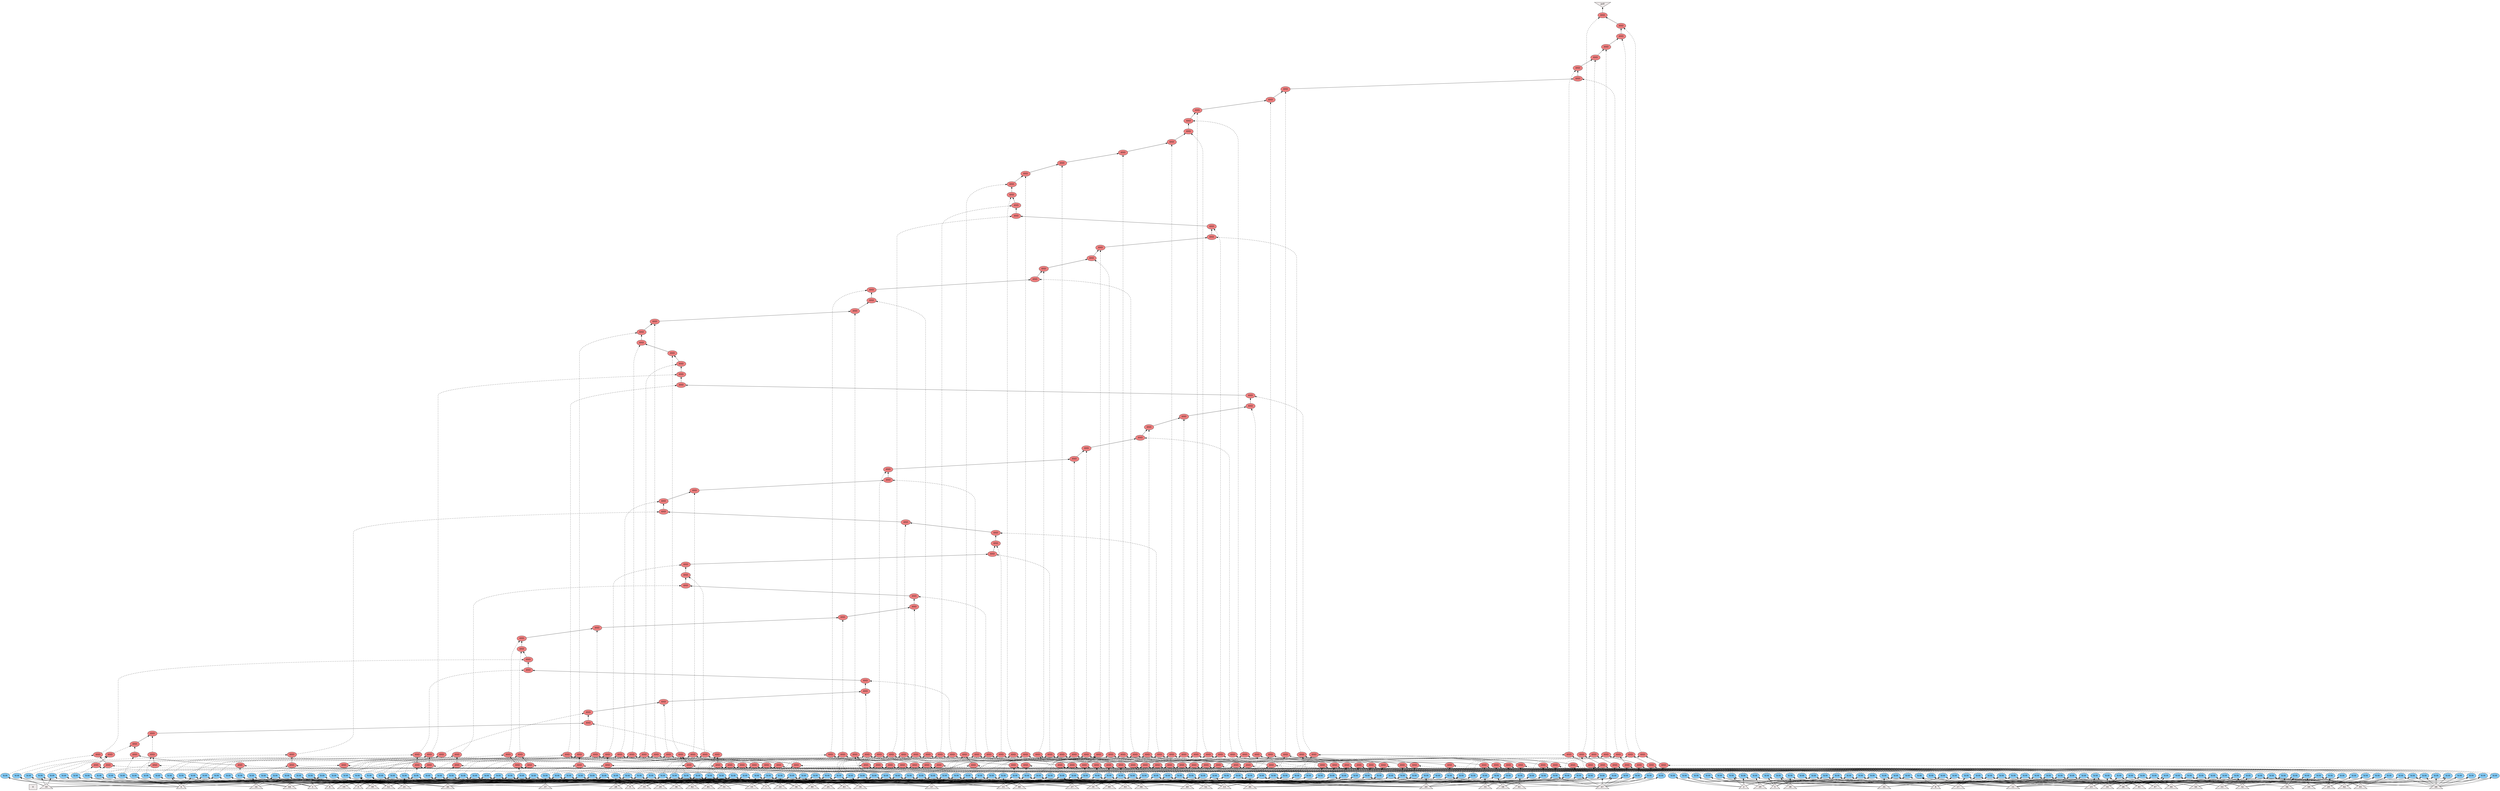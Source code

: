 digraph {
rankdir=BT;
0 [label="0",shape=box,style=filled,fillcolor=snow2]
1 [label="1",shape=triangle,style=filled,fillcolor=snow2]
2 [label="2",shape=triangle,style=filled,fillcolor=snow2]
3 [label="3",shape=triangle,style=filled,fillcolor=snow2]
4 [label="4",shape=triangle,style=filled,fillcolor=snow2]
5 [label="5",shape=triangle,style=filled,fillcolor=snow2]
6 [label="6",shape=triangle,style=filled,fillcolor=snow2]
7 [label="7",shape=triangle,style=filled,fillcolor=snow2]
8 [label="8",shape=triangle,style=filled,fillcolor=snow2]
9 [label="9",shape=triangle,style=filled,fillcolor=snow2]
10 [label="10",shape=triangle,style=filled,fillcolor=snow2]
11 [label="11",shape=triangle,style=filled,fillcolor=snow2]
12 [label="12",shape=triangle,style=filled,fillcolor=snow2]
13 [label="13",shape=triangle,style=filled,fillcolor=snow2]
14 [label="14",shape=triangle,style=filled,fillcolor=snow2]
15 [label="15",shape=triangle,style=filled,fillcolor=snow2]
16 [label="16",shape=triangle,style=filled,fillcolor=snow2]
17 [label="17",shape=triangle,style=filled,fillcolor=snow2]
18 [label="18",shape=triangle,style=filled,fillcolor=snow2]
19 [label="19",shape=triangle,style=filled,fillcolor=snow2]
20 [label="20",shape=triangle,style=filled,fillcolor=snow2]
21 [label="21",shape=triangle,style=filled,fillcolor=snow2]
22 [label="22",shape=triangle,style=filled,fillcolor=snow2]
23 [label="23",shape=triangle,style=filled,fillcolor=snow2]
24 [label="24",shape=triangle,style=filled,fillcolor=snow2]
25 [label="25",shape=triangle,style=filled,fillcolor=snow2]
26 [label="26",shape=triangle,style=filled,fillcolor=snow2]
27 [label="27",shape=triangle,style=filled,fillcolor=snow2]
28 [label="28",shape=triangle,style=filled,fillcolor=snow2]
29 [label="29",shape=triangle,style=filled,fillcolor=snow2]
30 [label="30",shape=triangle,style=filled,fillcolor=snow2]
31 [label="31",shape=triangle,style=filled,fillcolor=snow2]
32 [label="32",shape=triangle,style=filled,fillcolor=snow2]
33 [label="33",shape=triangle,style=filled,fillcolor=snow2]
34 [label="34",shape=triangle,style=filled,fillcolor=snow2]
35 [label="35",shape=triangle,style=filled,fillcolor=snow2]
36 [label="36",shape=triangle,style=filled,fillcolor=snow2]
37 [label="37",shape=triangle,style=filled,fillcolor=snow2]
38 [label="38",shape=triangle,style=filled,fillcolor=snow2]
39 [label="39",shape=triangle,style=filled,fillcolor=snow2]
40 [label="40",shape=triangle,style=filled,fillcolor=snow2]
41 [label="41",shape=triangle,style=filled,fillcolor=snow2]
42 [label="42",shape=triangle,style=filled,fillcolor=snow2]
43 [label="43",shape=triangle,style=filled,fillcolor=snow2]
44 [label="44",shape=triangle,style=filled,fillcolor=snow2]
45 [label="45",shape=triangle,style=filled,fillcolor=snow2]
46 [label="46",shape=triangle,style=filled,fillcolor=snow2]
47 [label="47",shape=triangle,style=filled,fillcolor=snow2]
48 [label="48",shape=triangle,style=filled,fillcolor=snow2]
49 [label="49",shape=triangle,style=filled,fillcolor=snow2]
50 [label="50",shape=triangle,style=filled,fillcolor=snow2]
51 [label="51",shape=triangle,style=filled,fillcolor=snow2]
52 [label="52",shape=triangle,style=filled,fillcolor=snow2]
53 [label="53",shape=triangle,style=filled,fillcolor=snow2]
54 [label="54",shape=triangle,style=filled,fillcolor=snow2]
55 [label="55",shape=triangle,style=filled,fillcolor=snow2]
56 [label="56",shape=triangle,style=filled,fillcolor=snow2]
57 [label="57",shape=triangle,style=filled,fillcolor=snow2]
58 [label="58",shape=triangle,style=filled,fillcolor=snow2]
59 [label="59",shape=triangle,style=filled,fillcolor=snow2]
60 [label="60",shape=triangle,style=filled,fillcolor=snow2]
61 [label="61",shape=triangle,style=filled,fillcolor=snow2]
62 [label="62",shape=triangle,style=filled,fillcolor=snow2]
63 [label="63",shape=triangle,style=filled,fillcolor=snow2]
64 [label="64",shape=triangle,style=filled,fillcolor=snow2]
65 [label="65",shape=triangle,style=filled,fillcolor=snow2]
66 [label="66",shape=triangle,style=filled,fillcolor=snow2]
67 [label="67",shape=triangle,style=filled,fillcolor=snow2]
68 [label="68",shape=triangle,style=filled,fillcolor=snow2]
69 [label="69",shape=triangle,style=filled,fillcolor=snow2]
70 [label="XOR",shape=ellipse,style=filled,fillcolor=lightskyblue]
71 [label="XOR",shape=ellipse,style=filled,fillcolor=lightskyblue]
72 [label="AND",shape=ellipse,style=filled,fillcolor=lightcoral]
73 [label="XOR",shape=ellipse,style=filled,fillcolor=lightskyblue]
74 [label="AND",shape=ellipse,style=filled,fillcolor=lightcoral]
75 [label="XOR",shape=ellipse,style=filled,fillcolor=lightskyblue]
76 [label="XOR",shape=ellipse,style=filled,fillcolor=lightskyblue]
77 [label="AND",shape=ellipse,style=filled,fillcolor=lightcoral]
78 [label="XOR",shape=ellipse,style=filled,fillcolor=lightskyblue]
79 [label="AND",shape=ellipse,style=filled,fillcolor=lightcoral]
80 [label="AND",shape=ellipse,style=filled,fillcolor=lightcoral]
81 [label="XOR",shape=ellipse,style=filled,fillcolor=lightskyblue]
82 [label="XOR",shape=ellipse,style=filled,fillcolor=lightskyblue]
83 [label="AND",shape=ellipse,style=filled,fillcolor=lightcoral]
84 [label="XOR",shape=ellipse,style=filled,fillcolor=lightskyblue]
85 [label="AND",shape=ellipse,style=filled,fillcolor=lightcoral]
86 [label="AND",shape=ellipse,style=filled,fillcolor=lightcoral]
87 [label="XOR",shape=ellipse,style=filled,fillcolor=lightskyblue]
88 [label="XOR",shape=ellipse,style=filled,fillcolor=lightskyblue]
89 [label="AND",shape=ellipse,style=filled,fillcolor=lightcoral]
90 [label="XOR",shape=ellipse,style=filled,fillcolor=lightskyblue]
91 [label="AND",shape=ellipse,style=filled,fillcolor=lightcoral]
92 [label="AND",shape=ellipse,style=filled,fillcolor=lightcoral]
93 [label="XOR",shape=ellipse,style=filled,fillcolor=lightskyblue]
94 [label="XOR",shape=ellipse,style=filled,fillcolor=lightskyblue]
95 [label="AND",shape=ellipse,style=filled,fillcolor=lightcoral]
96 [label="XOR",shape=ellipse,style=filled,fillcolor=lightskyblue]
97 [label="AND",shape=ellipse,style=filled,fillcolor=lightcoral]
98 [label="AND",shape=ellipse,style=filled,fillcolor=lightcoral]
99 [label="XOR",shape=ellipse,style=filled,fillcolor=lightskyblue]
100 [label="XOR",shape=ellipse,style=filled,fillcolor=lightskyblue]
101 [label="AND",shape=ellipse,style=filled,fillcolor=lightcoral]
102 [label="XOR",shape=ellipse,style=filled,fillcolor=lightskyblue]
103 [label="AND",shape=ellipse,style=filled,fillcolor=lightcoral]
104 [label="AND",shape=ellipse,style=filled,fillcolor=lightcoral]
105 [label="XOR",shape=ellipse,style=filled,fillcolor=lightskyblue]
106 [label="XOR",shape=ellipse,style=filled,fillcolor=lightskyblue]
107 [label="AND",shape=ellipse,style=filled,fillcolor=lightcoral]
108 [label="XOR",shape=ellipse,style=filled,fillcolor=lightskyblue]
109 [label="AND",shape=ellipse,style=filled,fillcolor=lightcoral]
110 [label="AND",shape=ellipse,style=filled,fillcolor=lightcoral]
111 [label="XOR",shape=ellipse,style=filled,fillcolor=lightskyblue]
112 [label="XOR",shape=ellipse,style=filled,fillcolor=lightskyblue]
113 [label="AND",shape=ellipse,style=filled,fillcolor=lightcoral]
114 [label="XOR",shape=ellipse,style=filled,fillcolor=lightskyblue]
115 [label="AND",shape=ellipse,style=filled,fillcolor=lightcoral]
116 [label="AND",shape=ellipse,style=filled,fillcolor=lightcoral]
117 [label="XOR",shape=ellipse,style=filled,fillcolor=lightskyblue]
118 [label="XOR",shape=ellipse,style=filled,fillcolor=lightskyblue]
119 [label="AND",shape=ellipse,style=filled,fillcolor=lightcoral]
120 [label="XOR",shape=ellipse,style=filled,fillcolor=lightskyblue]
121 [label="AND",shape=ellipse,style=filled,fillcolor=lightcoral]
122 [label="AND",shape=ellipse,style=filled,fillcolor=lightcoral]
123 [label="XOR",shape=ellipse,style=filled,fillcolor=lightskyblue]
124 [label="XOR",shape=ellipse,style=filled,fillcolor=lightskyblue]
125 [label="AND",shape=ellipse,style=filled,fillcolor=lightcoral]
126 [label="XOR",shape=ellipse,style=filled,fillcolor=lightskyblue]
127 [label="AND",shape=ellipse,style=filled,fillcolor=lightcoral]
128 [label="AND",shape=ellipse,style=filled,fillcolor=lightcoral]
129 [label="XOR",shape=ellipse,style=filled,fillcolor=lightskyblue]
130 [label="XOR",shape=ellipse,style=filled,fillcolor=lightskyblue]
131 [label="AND",shape=ellipse,style=filled,fillcolor=lightcoral]
132 [label="XOR",shape=ellipse,style=filled,fillcolor=lightskyblue]
133 [label="AND",shape=ellipse,style=filled,fillcolor=lightcoral]
134 [label="AND",shape=ellipse,style=filled,fillcolor=lightcoral]
135 [label="XOR",shape=ellipse,style=filled,fillcolor=lightskyblue]
136 [label="XOR",shape=ellipse,style=filled,fillcolor=lightskyblue]
137 [label="AND",shape=ellipse,style=filled,fillcolor=lightcoral]
138 [label="XOR",shape=ellipse,style=filled,fillcolor=lightskyblue]
139 [label="AND",shape=ellipse,style=filled,fillcolor=lightcoral]
140 [label="AND",shape=ellipse,style=filled,fillcolor=lightcoral]
141 [label="XOR",shape=ellipse,style=filled,fillcolor=lightskyblue]
142 [label="XOR",shape=ellipse,style=filled,fillcolor=lightskyblue]
143 [label="AND",shape=ellipse,style=filled,fillcolor=lightcoral]
144 [label="XOR",shape=ellipse,style=filled,fillcolor=lightskyblue]
145 [label="AND",shape=ellipse,style=filled,fillcolor=lightcoral]
146 [label="AND",shape=ellipse,style=filled,fillcolor=lightcoral]
147 [label="XOR",shape=ellipse,style=filled,fillcolor=lightskyblue]
148 [label="XOR",shape=ellipse,style=filled,fillcolor=lightskyblue]
149 [label="AND",shape=ellipse,style=filled,fillcolor=lightcoral]
150 [label="XOR",shape=ellipse,style=filled,fillcolor=lightskyblue]
151 [label="AND",shape=ellipse,style=filled,fillcolor=lightcoral]
152 [label="AND",shape=ellipse,style=filled,fillcolor=lightcoral]
153 [label="XOR",shape=ellipse,style=filled,fillcolor=lightskyblue]
154 [label="XOR",shape=ellipse,style=filled,fillcolor=lightskyblue]
155 [label="AND",shape=ellipse,style=filled,fillcolor=lightcoral]
156 [label="XOR",shape=ellipse,style=filled,fillcolor=lightskyblue]
157 [label="AND",shape=ellipse,style=filled,fillcolor=lightcoral]
158 [label="AND",shape=ellipse,style=filled,fillcolor=lightcoral]
159 [label="XOR",shape=ellipse,style=filled,fillcolor=lightskyblue]
160 [label="XOR",shape=ellipse,style=filled,fillcolor=lightskyblue]
161 [label="AND",shape=ellipse,style=filled,fillcolor=lightcoral]
162 [label="XOR",shape=ellipse,style=filled,fillcolor=lightskyblue]
163 [label="AND",shape=ellipse,style=filled,fillcolor=lightcoral]
164 [label="AND",shape=ellipse,style=filled,fillcolor=lightcoral]
165 [label="XOR",shape=ellipse,style=filled,fillcolor=lightskyblue]
166 [label="XOR",shape=ellipse,style=filled,fillcolor=lightskyblue]
167 [label="AND",shape=ellipse,style=filled,fillcolor=lightcoral]
168 [label="XOR",shape=ellipse,style=filled,fillcolor=lightskyblue]
169 [label="AND",shape=ellipse,style=filled,fillcolor=lightcoral]
170 [label="AND",shape=ellipse,style=filled,fillcolor=lightcoral]
171 [label="XOR",shape=ellipse,style=filled,fillcolor=lightskyblue]
172 [label="XOR",shape=ellipse,style=filled,fillcolor=lightskyblue]
173 [label="AND",shape=ellipse,style=filled,fillcolor=lightcoral]
174 [label="XOR",shape=ellipse,style=filled,fillcolor=lightskyblue]
175 [label="AND",shape=ellipse,style=filled,fillcolor=lightcoral]
176 [label="AND",shape=ellipse,style=filled,fillcolor=lightcoral]
177 [label="XOR",shape=ellipse,style=filled,fillcolor=lightskyblue]
178 [label="XOR",shape=ellipse,style=filled,fillcolor=lightskyblue]
179 [label="AND",shape=ellipse,style=filled,fillcolor=lightcoral]
180 [label="XOR",shape=ellipse,style=filled,fillcolor=lightskyblue]
181 [label="AND",shape=ellipse,style=filled,fillcolor=lightcoral]
182 [label="AND",shape=ellipse,style=filled,fillcolor=lightcoral]
183 [label="XOR",shape=ellipse,style=filled,fillcolor=lightskyblue]
184 [label="XOR",shape=ellipse,style=filled,fillcolor=lightskyblue]
185 [label="AND",shape=ellipse,style=filled,fillcolor=lightcoral]
186 [label="XOR",shape=ellipse,style=filled,fillcolor=lightskyblue]
187 [label="AND",shape=ellipse,style=filled,fillcolor=lightcoral]
188 [label="AND",shape=ellipse,style=filled,fillcolor=lightcoral]
189 [label="XOR",shape=ellipse,style=filled,fillcolor=lightskyblue]
190 [label="XOR",shape=ellipse,style=filled,fillcolor=lightskyblue]
191 [label="AND",shape=ellipse,style=filled,fillcolor=lightcoral]
192 [label="XOR",shape=ellipse,style=filled,fillcolor=lightskyblue]
193 [label="AND",shape=ellipse,style=filled,fillcolor=lightcoral]
194 [label="AND",shape=ellipse,style=filled,fillcolor=lightcoral]
195 [label="XOR",shape=ellipse,style=filled,fillcolor=lightskyblue]
196 [label="XOR",shape=ellipse,style=filled,fillcolor=lightskyblue]
197 [label="AND",shape=ellipse,style=filled,fillcolor=lightcoral]
198 [label="XOR",shape=ellipse,style=filled,fillcolor=lightskyblue]
199 [label="AND",shape=ellipse,style=filled,fillcolor=lightcoral]
200 [label="AND",shape=ellipse,style=filled,fillcolor=lightcoral]
201 [label="XOR",shape=ellipse,style=filled,fillcolor=lightskyblue]
202 [label="XOR",shape=ellipse,style=filled,fillcolor=lightskyblue]
203 [label="AND",shape=ellipse,style=filled,fillcolor=lightcoral]
204 [label="XOR",shape=ellipse,style=filled,fillcolor=lightskyblue]
205 [label="AND",shape=ellipse,style=filled,fillcolor=lightcoral]
206 [label="AND",shape=ellipse,style=filled,fillcolor=lightcoral]
207 [label="XOR",shape=ellipse,style=filled,fillcolor=lightskyblue]
208 [label="XOR",shape=ellipse,style=filled,fillcolor=lightskyblue]
209 [label="AND",shape=ellipse,style=filled,fillcolor=lightcoral]
210 [label="XOR",shape=ellipse,style=filled,fillcolor=lightskyblue]
211 [label="AND",shape=ellipse,style=filled,fillcolor=lightcoral]
212 [label="AND",shape=ellipse,style=filled,fillcolor=lightcoral]
213 [label="XOR",shape=ellipse,style=filled,fillcolor=lightskyblue]
214 [label="XOR",shape=ellipse,style=filled,fillcolor=lightskyblue]
215 [label="AND",shape=ellipse,style=filled,fillcolor=lightcoral]
216 [label="XOR",shape=ellipse,style=filled,fillcolor=lightskyblue]
217 [label="AND",shape=ellipse,style=filled,fillcolor=lightcoral]
218 [label="AND",shape=ellipse,style=filled,fillcolor=lightcoral]
219 [label="XOR",shape=ellipse,style=filled,fillcolor=lightskyblue]
220 [label="XOR",shape=ellipse,style=filled,fillcolor=lightskyblue]
221 [label="AND",shape=ellipse,style=filled,fillcolor=lightcoral]
222 [label="XOR",shape=ellipse,style=filled,fillcolor=lightskyblue]
223 [label="AND",shape=ellipse,style=filled,fillcolor=lightcoral]
224 [label="AND",shape=ellipse,style=filled,fillcolor=lightcoral]
225 [label="XOR",shape=ellipse,style=filled,fillcolor=lightskyblue]
226 [label="XOR",shape=ellipse,style=filled,fillcolor=lightskyblue]
227 [label="AND",shape=ellipse,style=filled,fillcolor=lightcoral]
228 [label="XOR",shape=ellipse,style=filled,fillcolor=lightskyblue]
229 [label="AND",shape=ellipse,style=filled,fillcolor=lightcoral]
230 [label="AND",shape=ellipse,style=filled,fillcolor=lightcoral]
231 [label="XOR",shape=ellipse,style=filled,fillcolor=lightskyblue]
232 [label="XOR",shape=ellipse,style=filled,fillcolor=lightskyblue]
233 [label="AND",shape=ellipse,style=filled,fillcolor=lightcoral]
234 [label="XOR",shape=ellipse,style=filled,fillcolor=lightskyblue]
235 [label="AND",shape=ellipse,style=filled,fillcolor=lightcoral]
236 [label="AND",shape=ellipse,style=filled,fillcolor=lightcoral]
237 [label="XOR",shape=ellipse,style=filled,fillcolor=lightskyblue]
238 [label="XOR",shape=ellipse,style=filled,fillcolor=lightskyblue]
239 [label="AND",shape=ellipse,style=filled,fillcolor=lightcoral]
240 [label="XOR",shape=ellipse,style=filled,fillcolor=lightskyblue]
241 [label="AND",shape=ellipse,style=filled,fillcolor=lightcoral]
242 [label="AND",shape=ellipse,style=filled,fillcolor=lightcoral]
243 [label="XOR",shape=ellipse,style=filled,fillcolor=lightskyblue]
244 [label="XOR",shape=ellipse,style=filled,fillcolor=lightskyblue]
245 [label="AND",shape=ellipse,style=filled,fillcolor=lightcoral]
246 [label="XOR",shape=ellipse,style=filled,fillcolor=lightskyblue]
247 [label="AND",shape=ellipse,style=filled,fillcolor=lightcoral]
248 [label="AND",shape=ellipse,style=filled,fillcolor=lightcoral]
249 [label="XOR",shape=ellipse,style=filled,fillcolor=lightskyblue]
250 [label="XOR",shape=ellipse,style=filled,fillcolor=lightskyblue]
251 [label="AND",shape=ellipse,style=filled,fillcolor=lightcoral]
252 [label="XOR",shape=ellipse,style=filled,fillcolor=lightskyblue]
253 [label="AND",shape=ellipse,style=filled,fillcolor=lightcoral]
254 [label="AND",shape=ellipse,style=filled,fillcolor=lightcoral]
255 [label="XOR",shape=ellipse,style=filled,fillcolor=lightskyblue]
256 [label="XOR",shape=ellipse,style=filled,fillcolor=lightskyblue]
257 [label="AND",shape=ellipse,style=filled,fillcolor=lightcoral]
258 [label="XOR",shape=ellipse,style=filled,fillcolor=lightskyblue]
259 [label="AND",shape=ellipse,style=filled,fillcolor=lightcoral]
260 [label="AND",shape=ellipse,style=filled,fillcolor=lightcoral]
261 [label="XOR",shape=ellipse,style=filled,fillcolor=lightskyblue]
262 [label="XOR",shape=ellipse,style=filled,fillcolor=lightskyblue]
263 [label="AND",shape=ellipse,style=filled,fillcolor=lightcoral]
264 [label="XOR",shape=ellipse,style=filled,fillcolor=lightskyblue]
265 [label="AND",shape=ellipse,style=filled,fillcolor=lightcoral]
266 [label="AND",shape=ellipse,style=filled,fillcolor=lightcoral]
267 [label="XOR",shape=ellipse,style=filled,fillcolor=lightskyblue]
268 [label="XOR",shape=ellipse,style=filled,fillcolor=lightskyblue]
269 [label="AND",shape=ellipse,style=filled,fillcolor=lightcoral]
270 [label="XOR",shape=ellipse,style=filled,fillcolor=lightskyblue]
271 [label="AND",shape=ellipse,style=filled,fillcolor=lightcoral]
272 [label="AND",shape=ellipse,style=filled,fillcolor=lightcoral]
273 [label="XOR",shape=ellipse,style=filled,fillcolor=lightskyblue]
274 [label="XOR",shape=ellipse,style=filled,fillcolor=lightskyblue]
275 [label="AND",shape=ellipse,style=filled,fillcolor=lightcoral]
276 [label="XOR",shape=ellipse,style=filled,fillcolor=lightskyblue]
277 [label="AND",shape=ellipse,style=filled,fillcolor=lightcoral]
278 [label="AND",shape=ellipse,style=filled,fillcolor=lightcoral]
279 [label="XOR",shape=ellipse,style=filled,fillcolor=lightskyblue]
280 [label="XOR",shape=ellipse,style=filled,fillcolor=lightskyblue]
281 [label="AND",shape=ellipse,style=filled,fillcolor=lightcoral]
282 [label="XOR",shape=ellipse,style=filled,fillcolor=lightskyblue]
283 [label="AND",shape=ellipse,style=filled,fillcolor=lightcoral]
284 [label="AND",shape=ellipse,style=filled,fillcolor=lightcoral]
285 [label="XOR",shape=ellipse,style=filled,fillcolor=lightskyblue]
286 [label="XOR",shape=ellipse,style=filled,fillcolor=lightskyblue]
287 [label="AND",shape=ellipse,style=filled,fillcolor=lightcoral]
288 [label="XOR",shape=ellipse,style=filled,fillcolor=lightskyblue]
289 [label="AND",shape=ellipse,style=filled,fillcolor=lightcoral]
290 [label="AND",shape=ellipse,style=filled,fillcolor=lightcoral]
291 [label="XOR",shape=ellipse,style=filled,fillcolor=lightskyblue]
292 [label="XOR",shape=ellipse,style=filled,fillcolor=lightskyblue]
293 [label="AND",shape=ellipse,style=filled,fillcolor=lightcoral]
294 [label="XOR",shape=ellipse,style=filled,fillcolor=lightskyblue]
295 [label="AND",shape=ellipse,style=filled,fillcolor=lightcoral]
296 [label="AND",shape=ellipse,style=filled,fillcolor=lightcoral]
297 [label="XOR",shape=ellipse,style=filled,fillcolor=lightskyblue]
298 [label="XOR",shape=ellipse,style=filled,fillcolor=lightskyblue]
299 [label="AND",shape=ellipse,style=filled,fillcolor=lightcoral]
300 [label="XOR",shape=ellipse,style=filled,fillcolor=lightskyblue]
301 [label="AND",shape=ellipse,style=filled,fillcolor=lightcoral]
302 [label="AND",shape=ellipse,style=filled,fillcolor=lightcoral]
303 [label="XOR",shape=ellipse,style=filled,fillcolor=lightskyblue]
304 [label="XOR",shape=ellipse,style=filled,fillcolor=lightskyblue]
305 [label="AND",shape=ellipse,style=filled,fillcolor=lightcoral]
306 [label="XOR",shape=ellipse,style=filled,fillcolor=lightskyblue]
307 [label="AND",shape=ellipse,style=filled,fillcolor=lightcoral]
308 [label="AND",shape=ellipse,style=filled,fillcolor=lightcoral]
309 [label="XOR",shape=ellipse,style=filled,fillcolor=lightskyblue]
310 [label="XOR",shape=ellipse,style=filled,fillcolor=lightskyblue]
311 [label="AND",shape=ellipse,style=filled,fillcolor=lightcoral]
312 [label="XOR",shape=ellipse,style=filled,fillcolor=lightskyblue]
313 [label="AND",shape=ellipse,style=filled,fillcolor=lightcoral]
314 [label="AND",shape=ellipse,style=filled,fillcolor=lightcoral]
315 [label="XOR",shape=ellipse,style=filled,fillcolor=lightskyblue]
316 [label="XOR",shape=ellipse,style=filled,fillcolor=lightskyblue]
317 [label="AND",shape=ellipse,style=filled,fillcolor=lightcoral]
318 [label="XOR",shape=ellipse,style=filled,fillcolor=lightskyblue]
319 [label="AND",shape=ellipse,style=filled,fillcolor=lightcoral]
320 [label="AND",shape=ellipse,style=filled,fillcolor=lightcoral]
321 [label="XOR",shape=ellipse,style=filled,fillcolor=lightskyblue]
322 [label="XOR",shape=ellipse,style=filled,fillcolor=lightskyblue]
323 [label="AND",shape=ellipse,style=filled,fillcolor=lightcoral]
324 [label="XOR",shape=ellipse,style=filled,fillcolor=lightskyblue]
325 [label="AND",shape=ellipse,style=filled,fillcolor=lightcoral]
326 [label="AND",shape=ellipse,style=filled,fillcolor=lightcoral]
327 [label="XOR",shape=ellipse,style=filled,fillcolor=lightskyblue]
328 [label="XOR",shape=ellipse,style=filled,fillcolor=lightskyblue]
329 [label="AND",shape=ellipse,style=filled,fillcolor=lightcoral]
330 [label="XOR",shape=ellipse,style=filled,fillcolor=lightskyblue]
331 [label="AND",shape=ellipse,style=filled,fillcolor=lightcoral]
332 [label="AND",shape=ellipse,style=filled,fillcolor=lightcoral]
333 [label="XOR",shape=ellipse,style=filled,fillcolor=lightskyblue]
334 [label="XOR",shape=ellipse,style=filled,fillcolor=lightskyblue]
335 [label="AND",shape=ellipse,style=filled,fillcolor=lightcoral]
336 [label="XOR",shape=ellipse,style=filled,fillcolor=lightskyblue]
337 [label="AND",shape=ellipse,style=filled,fillcolor=lightcoral]
338 [label="AND",shape=ellipse,style=filled,fillcolor=lightcoral]
339 [label="XOR",shape=ellipse,style=filled,fillcolor=lightskyblue]
340 [label="XOR",shape=ellipse,style=filled,fillcolor=lightskyblue]
341 [label="AND",shape=ellipse,style=filled,fillcolor=lightcoral]
342 [label="XOR",shape=ellipse,style=filled,fillcolor=lightskyblue]
343 [label="AND",shape=ellipse,style=filled,fillcolor=lightcoral]
344 [label="AND",shape=ellipse,style=filled,fillcolor=lightcoral]
345 [label="XOR",shape=ellipse,style=filled,fillcolor=lightskyblue]
346 [label="XOR",shape=ellipse,style=filled,fillcolor=lightskyblue]
347 [label="AND",shape=ellipse,style=filled,fillcolor=lightcoral]
348 [label="XOR",shape=ellipse,style=filled,fillcolor=lightskyblue]
349 [label="AND",shape=ellipse,style=filled,fillcolor=lightcoral]
350 [label="AND",shape=ellipse,style=filled,fillcolor=lightcoral]
351 [label="XOR",shape=ellipse,style=filled,fillcolor=lightskyblue]
352 [label="XOR",shape=ellipse,style=filled,fillcolor=lightskyblue]
353 [label="AND",shape=ellipse,style=filled,fillcolor=lightcoral]
354 [label="XOR",shape=ellipse,style=filled,fillcolor=lightskyblue]
355 [label="AND",shape=ellipse,style=filled,fillcolor=lightcoral]
356 [label="AND",shape=ellipse,style=filled,fillcolor=lightcoral]
357 [label="XOR",shape=ellipse,style=filled,fillcolor=lightskyblue]
358 [label="XOR",shape=ellipse,style=filled,fillcolor=lightskyblue]
359 [label="AND",shape=ellipse,style=filled,fillcolor=lightcoral]
360 [label="XOR",shape=ellipse,style=filled,fillcolor=lightskyblue]
361 [label="AND",shape=ellipse,style=filled,fillcolor=lightcoral]
362 [label="AND",shape=ellipse,style=filled,fillcolor=lightcoral]
363 [label="XOR",shape=ellipse,style=filled,fillcolor=lightskyblue]
364 [label="XOR",shape=ellipse,style=filled,fillcolor=lightskyblue]
365 [label="AND",shape=ellipse,style=filled,fillcolor=lightcoral]
366 [label="XOR",shape=ellipse,style=filled,fillcolor=lightskyblue]
367 [label="AND",shape=ellipse,style=filled,fillcolor=lightcoral]
368 [label="AND",shape=ellipse,style=filled,fillcolor=lightcoral]
369 [label="XOR",shape=ellipse,style=filled,fillcolor=lightskyblue]
370 [label="XOR",shape=ellipse,style=filled,fillcolor=lightskyblue]
371 [label="AND",shape=ellipse,style=filled,fillcolor=lightcoral]
372 [label="XOR",shape=ellipse,style=filled,fillcolor=lightskyblue]
373 [label="AND",shape=ellipse,style=filled,fillcolor=lightcoral]
374 [label="AND",shape=ellipse,style=filled,fillcolor=lightcoral]
375 [label="XOR",shape=ellipse,style=filled,fillcolor=lightskyblue]
376 [label="XOR",shape=ellipse,style=filled,fillcolor=lightskyblue]
377 [label="AND",shape=ellipse,style=filled,fillcolor=lightcoral]
378 [label="XOR",shape=ellipse,style=filled,fillcolor=lightskyblue]
379 [label="AND",shape=ellipse,style=filled,fillcolor=lightcoral]
380 [label="AND",shape=ellipse,style=filled,fillcolor=lightcoral]
381 [label="XOR",shape=ellipse,style=filled,fillcolor=lightskyblue]
382 [label="XOR",shape=ellipse,style=filled,fillcolor=lightskyblue]
383 [label="AND",shape=ellipse,style=filled,fillcolor=lightcoral]
384 [label="XOR",shape=ellipse,style=filled,fillcolor=lightskyblue]
385 [label="AND",shape=ellipse,style=filled,fillcolor=lightcoral]
386 [label="AND",shape=ellipse,style=filled,fillcolor=lightcoral]
387 [label="XOR",shape=ellipse,style=filled,fillcolor=lightskyblue]
388 [label="XOR",shape=ellipse,style=filled,fillcolor=lightskyblue]
389 [label="AND",shape=ellipse,style=filled,fillcolor=lightcoral]
390 [label="XOR",shape=ellipse,style=filled,fillcolor=lightskyblue]
391 [label="AND",shape=ellipse,style=filled,fillcolor=lightcoral]
392 [label="AND",shape=ellipse,style=filled,fillcolor=lightcoral]
393 [label="XOR",shape=ellipse,style=filled,fillcolor=lightskyblue]
394 [label="XOR",shape=ellipse,style=filled,fillcolor=lightskyblue]
395 [label="AND",shape=ellipse,style=filled,fillcolor=lightcoral]
396 [label="XOR",shape=ellipse,style=filled,fillcolor=lightskyblue]
397 [label="AND",shape=ellipse,style=filled,fillcolor=lightcoral]
398 [label="AND",shape=ellipse,style=filled,fillcolor=lightcoral]
399 [label="XOR",shape=ellipse,style=filled,fillcolor=lightskyblue]
400 [label="XOR",shape=ellipse,style=filled,fillcolor=lightskyblue]
401 [label="AND",shape=ellipse,style=filled,fillcolor=lightcoral]
402 [label="XOR",shape=ellipse,style=filled,fillcolor=lightskyblue]
403 [label="AND",shape=ellipse,style=filled,fillcolor=lightcoral]
404 [label="AND",shape=ellipse,style=filled,fillcolor=lightcoral]
405 [label="XOR",shape=ellipse,style=filled,fillcolor=lightskyblue]
406 [label="XOR",shape=ellipse,style=filled,fillcolor=lightskyblue]
407 [label="AND",shape=ellipse,style=filled,fillcolor=lightcoral]
408 [label="XOR",shape=ellipse,style=filled,fillcolor=lightskyblue]
409 [label="AND",shape=ellipse,style=filled,fillcolor=lightcoral]
410 [label="AND",shape=ellipse,style=filled,fillcolor=lightcoral]
411 [label="XOR",shape=ellipse,style=filled,fillcolor=lightskyblue]
412 [label="XOR",shape=ellipse,style=filled,fillcolor=lightskyblue]
413 [label="AND",shape=ellipse,style=filled,fillcolor=lightcoral]
414 [label="XOR",shape=ellipse,style=filled,fillcolor=lightskyblue]
415 [label="AND",shape=ellipse,style=filled,fillcolor=lightcoral]
416 [label="AND",shape=ellipse,style=filled,fillcolor=lightcoral]
417 [label="XOR",shape=ellipse,style=filled,fillcolor=lightskyblue]
418 [label="XOR",shape=ellipse,style=filled,fillcolor=lightskyblue]
419 [label="AND",shape=ellipse,style=filled,fillcolor=lightcoral]
420 [label="XOR",shape=ellipse,style=filled,fillcolor=lightskyblue]
421 [label="AND",shape=ellipse,style=filled,fillcolor=lightcoral]
422 [label="AND",shape=ellipse,style=filled,fillcolor=lightcoral]
423 [label="XOR",shape=ellipse,style=filled,fillcolor=lightskyblue]
424 [label="XOR",shape=ellipse,style=filled,fillcolor=lightskyblue]
425 [label="AND",shape=ellipse,style=filled,fillcolor=lightcoral]
426 [label="XOR",shape=ellipse,style=filled,fillcolor=lightskyblue]
427 [label="AND",shape=ellipse,style=filled,fillcolor=lightcoral]
428 [label="AND",shape=ellipse,style=filled,fillcolor=lightcoral]
429 [label="XOR",shape=ellipse,style=filled,fillcolor=lightskyblue]
430 [label="XOR",shape=ellipse,style=filled,fillcolor=lightskyblue]
431 [label="AND",shape=ellipse,style=filled,fillcolor=lightcoral]
432 [label="XOR",shape=ellipse,style=filled,fillcolor=lightskyblue]
433 [label="AND",shape=ellipse,style=filled,fillcolor=lightcoral]
434 [label="AND",shape=ellipse,style=filled,fillcolor=lightcoral]
435 [label="XOR",shape=ellipse,style=filled,fillcolor=lightskyblue]
436 [label="XOR",shape=ellipse,style=filled,fillcolor=lightskyblue]
437 [label="AND",shape=ellipse,style=filled,fillcolor=lightcoral]
438 [label="XOR",shape=ellipse,style=filled,fillcolor=lightskyblue]
439 [label="AND",shape=ellipse,style=filled,fillcolor=lightcoral]
440 [label="AND",shape=ellipse,style=filled,fillcolor=lightcoral]
441 [label="XOR",shape=ellipse,style=filled,fillcolor=lightskyblue]
442 [label="XOR",shape=ellipse,style=filled,fillcolor=lightskyblue]
443 [label="AND",shape=ellipse,style=filled,fillcolor=lightcoral]
444 [label="XOR",shape=ellipse,style=filled,fillcolor=lightskyblue]
445 [label="AND",shape=ellipse,style=filled,fillcolor=lightcoral]
446 [label="AND",shape=ellipse,style=filled,fillcolor=lightcoral]
447 [label="XOR",shape=ellipse,style=filled,fillcolor=lightskyblue]
448 [label="XOR",shape=ellipse,style=filled,fillcolor=lightskyblue]
449 [label="AND",shape=ellipse,style=filled,fillcolor=lightcoral]
450 [label="XOR",shape=ellipse,style=filled,fillcolor=lightskyblue]
451 [label="AND",shape=ellipse,style=filled,fillcolor=lightcoral]
452 [label="AND",shape=ellipse,style=filled,fillcolor=lightcoral]
453 [label="XOR",shape=ellipse,style=filled,fillcolor=lightskyblue]
454 [label="XOR",shape=ellipse,style=filled,fillcolor=lightskyblue]
455 [label="AND",shape=ellipse,style=filled,fillcolor=lightcoral]
456 [label="XOR",shape=ellipse,style=filled,fillcolor=lightskyblue]
457 [label="AND",shape=ellipse,style=filled,fillcolor=lightcoral]
458 [label="AND",shape=ellipse,style=filled,fillcolor=lightcoral]
459 [label="XOR",shape=ellipse,style=filled,fillcolor=lightskyblue]
460 [label="XOR",shape=ellipse,style=filled,fillcolor=lightskyblue]
461 [label="AND",shape=ellipse,style=filled,fillcolor=lightcoral]
462 [label="XOR",shape=ellipse,style=filled,fillcolor=lightskyblue]
463 [label="AND",shape=ellipse,style=filled,fillcolor=lightcoral]
464 [label="AND",shape=ellipse,style=filled,fillcolor=lightcoral]
465 [label="XOR",shape=ellipse,style=filled,fillcolor=lightskyblue]
466 [label="XOR",shape=ellipse,style=filled,fillcolor=lightskyblue]
467 [label="AND",shape=ellipse,style=filled,fillcolor=lightcoral]
468 [label="XOR",shape=ellipse,style=filled,fillcolor=lightskyblue]
469 [label="AND",shape=ellipse,style=filled,fillcolor=lightcoral]
470 [label="AND",shape=ellipse,style=filled,fillcolor=lightcoral]
471 [label="XOR",shape=ellipse,style=filled,fillcolor=lightskyblue]
472 [label="XOR",shape=ellipse,style=filled,fillcolor=lightskyblue]
473 [label="AND",shape=ellipse,style=filled,fillcolor=lightcoral]
474 [label="XOR",shape=ellipse,style=filled,fillcolor=lightskyblue]
475 [label="AND",shape=ellipse,style=filled,fillcolor=lightcoral]
476 [label="AND",shape=ellipse,style=filled,fillcolor=lightcoral]
477 [label="XOR",shape=ellipse,style=filled,fillcolor=lightskyblue]
478 [label="XOR",shape=ellipse,style=filled,fillcolor=lightskyblue]
479 [label="AND",shape=ellipse,style=filled,fillcolor=lightcoral]
480 [label="XOR",shape=ellipse,style=filled,fillcolor=lightskyblue]
481 [label="AND",shape=ellipse,style=filled,fillcolor=lightcoral]
482 [label="AND",shape=ellipse,style=filled,fillcolor=lightcoral]
483 [label="XOR",shape=ellipse,style=filled,fillcolor=lightskyblue]
484 [label="XOR",shape=ellipse,style=filled,fillcolor=lightskyblue]
485 [label="AND",shape=ellipse,style=filled,fillcolor=lightcoral]
486 [label="XOR",shape=ellipse,style=filled,fillcolor=lightskyblue]
487 [label="AND",shape=ellipse,style=filled,fillcolor=lightcoral]
488 [label="AND",shape=ellipse,style=filled,fillcolor=lightcoral]
489 [label="XOR",shape=ellipse,style=filled,fillcolor=lightskyblue]
490 [label="XOR",shape=ellipse,style=filled,fillcolor=lightskyblue]
491 [label="AND",shape=ellipse,style=filled,fillcolor=lightcoral]
492 [label="XOR",shape=ellipse,style=filled,fillcolor=lightskyblue]
493 [label="AND",shape=ellipse,style=filled,fillcolor=lightcoral]
494 [label="AND",shape=ellipse,style=filled,fillcolor=lightcoral]
po0 [shape=invtriangle,style=filled,fillcolor=snow2]
4 -> 70 [style=solid]
1 -> 70 [style=solid]
5 -> 71 [style=solid]
2 -> 71 [style=solid]
70 -> 72 [style=dashed]
71 -> 72 [style=dashed]
6 -> 73 [style=solid]
3 -> 73 [style=solid]
72 -> 74 [style=solid]
73 -> 74 [style=dashed]
10 -> 75 [style=solid]
1 -> 75 [style=solid]
11 -> 76 [style=solid]
2 -> 76 [style=solid]
75 -> 77 [style=dashed]
76 -> 77 [style=dashed]
12 -> 78 [style=solid]
3 -> 78 [style=solid]
77 -> 79 [style=solid]
78 -> 79 [style=dashed]
74 -> 80 [style=dashed]
79 -> 80 [style=dashed]
19 -> 81 [style=solid]
1 -> 81 [style=solid]
20 -> 82 [style=solid]
2 -> 82 [style=solid]
81 -> 83 [style=dashed]
82 -> 83 [style=dashed]
21 -> 84 [style=solid]
3 -> 84 [style=solid]
83 -> 85 [style=solid]
84 -> 85 [style=dashed]
80 -> 86 [style=solid]
85 -> 86 [style=dashed]
25 -> 87 [style=solid]
1 -> 87 [style=solid]
26 -> 88 [style=solid]
2 -> 88 [style=solid]
87 -> 89 [style=dashed]
88 -> 89 [style=dashed]
27 -> 90 [style=solid]
3 -> 90 [style=solid]
89 -> 91 [style=solid]
90 -> 91 [style=dashed]
86 -> 92 [style=solid]
91 -> 92 [style=dashed]
37 -> 93 [style=solid]
1 -> 93 [style=solid]
38 -> 94 [style=solid]
2 -> 94 [style=solid]
93 -> 95 [style=dashed]
94 -> 95 [style=dashed]
39 -> 96 [style=solid]
3 -> 96 [style=solid]
95 -> 97 [style=solid]
96 -> 97 [style=dashed]
92 -> 98 [style=solid]
97 -> 98 [style=dashed]
43 -> 99 [style=solid]
1 -> 99 [style=solid]
44 -> 100 [style=solid]
2 -> 100 [style=solid]
99 -> 101 [style=dashed]
100 -> 101 [style=dashed]
45 -> 102 [style=solid]
3 -> 102 [style=solid]
101 -> 103 [style=solid]
102 -> 103 [style=dashed]
98 -> 104 [style=solid]
103 -> 104 [style=dashed]
52 -> 105 [style=solid]
1 -> 105 [style=solid]
53 -> 106 [style=solid]
2 -> 106 [style=solid]
105 -> 107 [style=dashed]
106 -> 107 [style=dashed]
54 -> 108 [style=solid]
3 -> 108 [style=solid]
107 -> 109 [style=solid]
108 -> 109 [style=dashed]
104 -> 110 [style=solid]
109 -> 110 [style=dashed]
58 -> 111 [style=solid]
1 -> 111 [style=solid]
59 -> 112 [style=solid]
2 -> 112 [style=solid]
111 -> 113 [style=dashed]
112 -> 113 [style=dashed]
60 -> 114 [style=solid]
3 -> 114 [style=solid]
113 -> 115 [style=solid]
114 -> 115 [style=dashed]
110 -> 116 [style=solid]
115 -> 116 [style=dashed]
7 -> 117 [style=solid]
4 -> 117 [style=solid]
8 -> 118 [style=solid]
5 -> 118 [style=solid]
117 -> 119 [style=dashed]
118 -> 119 [style=dashed]
9 -> 120 [style=solid]
6 -> 120 [style=solid]
119 -> 121 [style=solid]
120 -> 121 [style=dashed]
116 -> 122 [style=solid]
121 -> 122 [style=dashed]
16 -> 123 [style=solid]
4 -> 123 [style=solid]
17 -> 124 [style=solid]
5 -> 124 [style=solid]
123 -> 125 [style=dashed]
124 -> 125 [style=dashed]
18 -> 126 [style=solid]
6 -> 126 [style=solid]
125 -> 127 [style=solid]
126 -> 127 [style=dashed]
122 -> 128 [style=solid]
127 -> 128 [style=dashed]
22 -> 129 [style=solid]
4 -> 129 [style=solid]
23 -> 130 [style=solid]
5 -> 130 [style=solid]
129 -> 131 [style=dashed]
130 -> 131 [style=dashed]
24 -> 132 [style=solid]
6 -> 132 [style=solid]
131 -> 133 [style=solid]
132 -> 133 [style=dashed]
128 -> 134 [style=solid]
133 -> 134 [style=dashed]
34 -> 135 [style=solid]
4 -> 135 [style=solid]
35 -> 136 [style=solid]
5 -> 136 [style=solid]
135 -> 137 [style=dashed]
136 -> 137 [style=dashed]
36 -> 138 [style=solid]
6 -> 138 [style=solid]
137 -> 139 [style=solid]
138 -> 139 [style=dashed]
134 -> 140 [style=solid]
139 -> 140 [style=dashed]
40 -> 141 [style=solid]
4 -> 141 [style=solid]
41 -> 142 [style=solid]
5 -> 142 [style=solid]
141 -> 143 [style=dashed]
142 -> 143 [style=dashed]
42 -> 144 [style=solid]
6 -> 144 [style=solid]
143 -> 145 [style=solid]
144 -> 145 [style=dashed]
140 -> 146 [style=solid]
145 -> 146 [style=dashed]
49 -> 147 [style=solid]
4 -> 147 [style=solid]
50 -> 148 [style=solid]
5 -> 148 [style=solid]
147 -> 149 [style=dashed]
148 -> 149 [style=dashed]
51 -> 150 [style=solid]
6 -> 150 [style=solid]
149 -> 151 [style=solid]
150 -> 151 [style=dashed]
146 -> 152 [style=solid]
151 -> 152 [style=dashed]
55 -> 153 [style=solid]
4 -> 153 [style=solid]
56 -> 154 [style=solid]
5 -> 154 [style=solid]
153 -> 155 [style=dashed]
154 -> 155 [style=dashed]
57 -> 156 [style=solid]
6 -> 156 [style=solid]
155 -> 157 [style=solid]
156 -> 157 [style=dashed]
152 -> 158 [style=solid]
157 -> 158 [style=dashed]
13 -> 159 [style=solid]
7 -> 159 [style=solid]
14 -> 160 [style=solid]
8 -> 160 [style=solid]
159 -> 161 [style=dashed]
160 -> 161 [style=dashed]
15 -> 162 [style=solid]
9 -> 162 [style=solid]
161 -> 163 [style=solid]
162 -> 163 [style=dashed]
158 -> 164 [style=solid]
163 -> 164 [style=dashed]
19 -> 165 [style=solid]
7 -> 165 [style=solid]
20 -> 166 [style=solid]
8 -> 166 [style=solid]
165 -> 167 [style=dashed]
166 -> 167 [style=dashed]
21 -> 168 [style=solid]
9 -> 168 [style=solid]
167 -> 169 [style=solid]
168 -> 169 [style=dashed]
164 -> 170 [style=solid]
169 -> 170 [style=dashed]
28 -> 171 [style=solid]
7 -> 171 [style=solid]
29 -> 172 [style=solid]
8 -> 172 [style=solid]
171 -> 173 [style=dashed]
172 -> 173 [style=dashed]
30 -> 174 [style=solid]
9 -> 174 [style=solid]
173 -> 175 [style=solid]
174 -> 175 [style=dashed]
170 -> 176 [style=solid]
175 -> 176 [style=dashed]
37 -> 177 [style=solid]
7 -> 177 [style=solid]
38 -> 178 [style=solid]
8 -> 178 [style=solid]
177 -> 179 [style=dashed]
178 -> 179 [style=dashed]
39 -> 180 [style=solid]
9 -> 180 [style=solid]
179 -> 181 [style=solid]
180 -> 181 [style=dashed]
176 -> 182 [style=solid]
181 -> 182 [style=dashed]
46 -> 183 [style=solid]
7 -> 183 [style=solid]
47 -> 184 [style=solid]
8 -> 184 [style=solid]
183 -> 185 [style=dashed]
184 -> 185 [style=dashed]
48 -> 186 [style=solid]
9 -> 186 [style=solid]
185 -> 187 [style=solid]
186 -> 187 [style=dashed]
182 -> 188 [style=solid]
187 -> 188 [style=dashed]
52 -> 189 [style=solid]
7 -> 189 [style=solid]
53 -> 190 [style=solid]
8 -> 190 [style=solid]
189 -> 191 [style=dashed]
190 -> 191 [style=dashed]
54 -> 192 [style=solid]
9 -> 192 [style=solid]
191 -> 193 [style=solid]
192 -> 193 [style=dashed]
188 -> 194 [style=solid]
193 -> 194 [style=dashed]
61 -> 195 [style=solid]
7 -> 195 [style=solid]
62 -> 196 [style=solid]
8 -> 196 [style=solid]
195 -> 197 [style=dashed]
196 -> 197 [style=dashed]
63 -> 198 [style=solid]
9 -> 198 [style=solid]
197 -> 199 [style=solid]
198 -> 199 [style=dashed]
194 -> 200 [style=solid]
199 -> 200 [style=dashed]
13 -> 201 [style=solid]
10 -> 201 [style=solid]
14 -> 202 [style=solid]
11 -> 202 [style=solid]
201 -> 203 [style=dashed]
202 -> 203 [style=dashed]
15 -> 204 [style=solid]
12 -> 204 [style=solid]
203 -> 205 [style=solid]
204 -> 205 [style=dashed]
200 -> 206 [style=solid]
205 -> 206 [style=dashed]
16 -> 207 [style=solid]
10 -> 207 [style=solid]
17 -> 208 [style=solid]
11 -> 208 [style=solid]
207 -> 209 [style=dashed]
208 -> 209 [style=dashed]
18 -> 210 [style=solid]
12 -> 210 [style=solid]
209 -> 211 [style=solid]
210 -> 211 [style=dashed]
206 -> 212 [style=solid]
211 -> 212 [style=dashed]
28 -> 213 [style=solid]
10 -> 213 [style=solid]
29 -> 214 [style=solid]
11 -> 214 [style=solid]
213 -> 215 [style=dashed]
214 -> 215 [style=dashed]
30 -> 216 [style=solid]
12 -> 216 [style=solid]
215 -> 217 [style=solid]
216 -> 217 [style=dashed]
212 -> 218 [style=solid]
217 -> 218 [style=dashed]
34 -> 219 [style=solid]
10 -> 219 [style=solid]
35 -> 220 [style=solid]
11 -> 220 [style=solid]
219 -> 221 [style=dashed]
220 -> 221 [style=dashed]
36 -> 222 [style=solid]
12 -> 222 [style=solid]
221 -> 223 [style=solid]
222 -> 223 [style=dashed]
218 -> 224 [style=solid]
223 -> 224 [style=dashed]
46 -> 225 [style=solid]
10 -> 225 [style=solid]
47 -> 226 [style=solid]
11 -> 226 [style=solid]
225 -> 227 [style=dashed]
226 -> 227 [style=dashed]
48 -> 228 [style=solid]
12 -> 228 [style=solid]
227 -> 229 [style=solid]
228 -> 229 [style=dashed]
224 -> 230 [style=solid]
229 -> 230 [style=dashed]
49 -> 231 [style=solid]
10 -> 231 [style=solid]
50 -> 232 [style=solid]
11 -> 232 [style=solid]
231 -> 233 [style=dashed]
232 -> 233 [style=dashed]
51 -> 234 [style=solid]
12 -> 234 [style=solid]
233 -> 235 [style=solid]
234 -> 235 [style=dashed]
230 -> 236 [style=solid]
235 -> 236 [style=dashed]
61 -> 237 [style=solid]
10 -> 237 [style=solid]
62 -> 238 [style=solid]
11 -> 238 [style=solid]
237 -> 239 [style=dashed]
238 -> 239 [style=dashed]
63 -> 240 [style=solid]
12 -> 240 [style=solid]
239 -> 241 [style=solid]
240 -> 241 [style=dashed]
236 -> 242 [style=solid]
241 -> 242 [style=dashed]
22 -> 243 [style=solid]
13 -> 243 [style=solid]
23 -> 244 [style=solid]
14 -> 244 [style=solid]
243 -> 245 [style=dashed]
244 -> 245 [style=dashed]
24 -> 246 [style=solid]
15 -> 246 [style=solid]
245 -> 247 [style=solid]
246 -> 247 [style=dashed]
242 -> 248 [style=solid]
247 -> 248 [style=dashed]
25 -> 249 [style=solid]
13 -> 249 [style=solid]
26 -> 250 [style=solid]
14 -> 250 [style=solid]
249 -> 251 [style=dashed]
250 -> 251 [style=dashed]
27 -> 252 [style=solid]
15 -> 252 [style=solid]
251 -> 253 [style=solid]
252 -> 253 [style=dashed]
248 -> 254 [style=solid]
253 -> 254 [style=dashed]
40 -> 255 [style=solid]
13 -> 255 [style=solid]
41 -> 256 [style=solid]
14 -> 256 [style=solid]
255 -> 257 [style=dashed]
256 -> 257 [style=dashed]
42 -> 258 [style=solid]
15 -> 258 [style=solid]
257 -> 259 [style=solid]
258 -> 259 [style=dashed]
254 -> 260 [style=solid]
259 -> 260 [style=dashed]
43 -> 261 [style=solid]
13 -> 261 [style=solid]
44 -> 262 [style=solid]
14 -> 262 [style=solid]
261 -> 263 [style=dashed]
262 -> 263 [style=dashed]
45 -> 264 [style=solid]
15 -> 264 [style=solid]
263 -> 265 [style=solid]
264 -> 265 [style=dashed]
260 -> 266 [style=solid]
265 -> 266 [style=dashed]
55 -> 267 [style=solid]
13 -> 267 [style=solid]
56 -> 268 [style=solid]
14 -> 268 [style=solid]
267 -> 269 [style=dashed]
268 -> 269 [style=dashed]
57 -> 270 [style=solid]
15 -> 270 [style=solid]
269 -> 271 [style=solid]
270 -> 271 [style=dashed]
266 -> 272 [style=solid]
271 -> 272 [style=dashed]
58 -> 273 [style=solid]
13 -> 273 [style=solid]
59 -> 274 [style=solid]
14 -> 274 [style=solid]
273 -> 275 [style=dashed]
274 -> 275 [style=dashed]
60 -> 276 [style=solid]
15 -> 276 [style=solid]
275 -> 277 [style=solid]
276 -> 277 [style=dashed]
272 -> 278 [style=solid]
277 -> 278 [style=dashed]
31 -> 279 [style=solid]
16 -> 279 [style=solid]
32 -> 280 [style=solid]
17 -> 280 [style=solid]
279 -> 281 [style=dashed]
280 -> 281 [style=dashed]
33 -> 282 [style=solid]
18 -> 282 [style=solid]
281 -> 283 [style=solid]
282 -> 283 [style=dashed]
278 -> 284 [style=solid]
283 -> 284 [style=dashed]
37 -> 285 [style=solid]
16 -> 285 [style=solid]
38 -> 286 [style=solid]
17 -> 286 [style=solid]
285 -> 287 [style=dashed]
286 -> 287 [style=dashed]
39 -> 288 [style=solid]
18 -> 288 [style=solid]
287 -> 289 [style=solid]
288 -> 289 [style=dashed]
284 -> 290 [style=solid]
289 -> 290 [style=dashed]
43 -> 291 [style=solid]
16 -> 291 [style=solid]
44 -> 292 [style=solid]
17 -> 292 [style=solid]
291 -> 293 [style=dashed]
292 -> 293 [style=dashed]
45 -> 294 [style=solid]
18 -> 294 [style=solid]
293 -> 295 [style=solid]
294 -> 295 [style=dashed]
290 -> 296 [style=solid]
295 -> 296 [style=dashed]
64 -> 297 [style=solid]
16 -> 297 [style=solid]
65 -> 298 [style=solid]
17 -> 298 [style=solid]
297 -> 299 [style=dashed]
298 -> 299 [style=dashed]
66 -> 300 [style=solid]
18 -> 300 [style=solid]
299 -> 301 [style=solid]
300 -> 301 [style=dashed]
296 -> 302 [style=solid]
301 -> 302 [style=dashed]
31 -> 303 [style=solid]
19 -> 303 [style=solid]
32 -> 304 [style=solid]
20 -> 304 [style=solid]
303 -> 305 [style=dashed]
304 -> 305 [style=dashed]
33 -> 306 [style=solid]
21 -> 306 [style=solid]
305 -> 307 [style=solid]
306 -> 307 [style=dashed]
302 -> 308 [style=solid]
307 -> 308 [style=dashed]
34 -> 309 [style=solid]
19 -> 309 [style=solid]
35 -> 310 [style=solid]
20 -> 310 [style=solid]
309 -> 311 [style=dashed]
310 -> 311 [style=dashed]
36 -> 312 [style=solid]
21 -> 312 [style=solid]
311 -> 313 [style=solid]
312 -> 313 [style=dashed]
308 -> 314 [style=solid]
313 -> 314 [style=dashed]
40 -> 315 [style=solid]
19 -> 315 [style=solid]
41 -> 316 [style=solid]
20 -> 316 [style=solid]
315 -> 317 [style=dashed]
316 -> 317 [style=dashed]
42 -> 318 [style=solid]
21 -> 318 [style=solid]
317 -> 319 [style=solid]
318 -> 319 [style=dashed]
314 -> 320 [style=solid]
319 -> 320 [style=dashed]
64 -> 321 [style=solid]
19 -> 321 [style=solid]
65 -> 322 [style=solid]
20 -> 322 [style=solid]
321 -> 323 [style=dashed]
322 -> 323 [style=dashed]
66 -> 324 [style=solid]
21 -> 324 [style=solid]
323 -> 325 [style=solid]
324 -> 325 [style=dashed]
320 -> 326 [style=solid]
325 -> 326 [style=dashed]
31 -> 327 [style=solid]
22 -> 327 [style=solid]
32 -> 328 [style=solid]
23 -> 328 [style=solid]
327 -> 329 [style=dashed]
328 -> 329 [style=dashed]
33 -> 330 [style=solid]
24 -> 330 [style=solid]
329 -> 331 [style=solid]
330 -> 331 [style=dashed]
326 -> 332 [style=solid]
331 -> 332 [style=dashed]
37 -> 333 [style=solid]
22 -> 333 [style=solid]
38 -> 334 [style=solid]
23 -> 334 [style=solid]
333 -> 335 [style=dashed]
334 -> 335 [style=dashed]
39 -> 336 [style=solid]
24 -> 336 [style=solid]
335 -> 337 [style=solid]
336 -> 337 [style=dashed]
332 -> 338 [style=solid]
337 -> 338 [style=dashed]
46 -> 339 [style=solid]
22 -> 339 [style=solid]
47 -> 340 [style=solid]
23 -> 340 [style=solid]
339 -> 341 [style=dashed]
340 -> 341 [style=dashed]
48 -> 342 [style=solid]
24 -> 342 [style=solid]
341 -> 343 [style=solid]
342 -> 343 [style=dashed]
338 -> 344 [style=solid]
343 -> 344 [style=dashed]
64 -> 345 [style=solid]
22 -> 345 [style=solid]
65 -> 346 [style=solid]
23 -> 346 [style=solid]
345 -> 347 [style=dashed]
346 -> 347 [style=dashed]
66 -> 348 [style=solid]
24 -> 348 [style=solid]
347 -> 349 [style=solid]
348 -> 349 [style=dashed]
344 -> 350 [style=solid]
349 -> 350 [style=dashed]
31 -> 351 [style=solid]
25 -> 351 [style=solid]
32 -> 352 [style=solid]
26 -> 352 [style=solid]
351 -> 353 [style=dashed]
352 -> 353 [style=dashed]
33 -> 354 [style=solid]
27 -> 354 [style=solid]
353 -> 355 [style=solid]
354 -> 355 [style=dashed]
350 -> 356 [style=solid]
355 -> 356 [style=dashed]
34 -> 357 [style=solid]
25 -> 357 [style=solid]
35 -> 358 [style=solid]
26 -> 358 [style=solid]
357 -> 359 [style=dashed]
358 -> 359 [style=dashed]
36 -> 360 [style=solid]
27 -> 360 [style=solid]
359 -> 361 [style=solid]
360 -> 361 [style=dashed]
356 -> 362 [style=solid]
361 -> 362 [style=dashed]
46 -> 363 [style=solid]
25 -> 363 [style=solid]
47 -> 364 [style=solid]
26 -> 364 [style=solid]
363 -> 365 [style=dashed]
364 -> 365 [style=dashed]
48 -> 366 [style=solid]
27 -> 366 [style=solid]
365 -> 367 [style=solid]
366 -> 367 [style=dashed]
362 -> 368 [style=solid]
367 -> 368 [style=dashed]
64 -> 369 [style=solid]
25 -> 369 [style=solid]
65 -> 370 [style=solid]
26 -> 370 [style=solid]
369 -> 371 [style=dashed]
370 -> 371 [style=dashed]
66 -> 372 [style=solid]
27 -> 372 [style=solid]
371 -> 373 [style=solid]
372 -> 373 [style=dashed]
368 -> 374 [style=solid]
373 -> 374 [style=dashed]
31 -> 375 [style=solid]
28 -> 375 [style=solid]
32 -> 376 [style=solid]
29 -> 376 [style=solid]
375 -> 377 [style=dashed]
376 -> 377 [style=dashed]
33 -> 378 [style=solid]
30 -> 378 [style=solid]
377 -> 379 [style=solid]
378 -> 379 [style=dashed]
374 -> 380 [style=solid]
379 -> 380 [style=dashed]
40 -> 381 [style=solid]
28 -> 381 [style=solid]
41 -> 382 [style=solid]
29 -> 382 [style=solid]
381 -> 383 [style=dashed]
382 -> 383 [style=dashed]
42 -> 384 [style=solid]
30 -> 384 [style=solid]
383 -> 385 [style=solid]
384 -> 385 [style=dashed]
380 -> 386 [style=solid]
385 -> 386 [style=dashed]
43 -> 387 [style=solid]
28 -> 387 [style=solid]
44 -> 388 [style=solid]
29 -> 388 [style=solid]
387 -> 389 [style=dashed]
388 -> 389 [style=dashed]
45 -> 390 [style=solid]
30 -> 390 [style=solid]
389 -> 391 [style=solid]
390 -> 391 [style=dashed]
386 -> 392 [style=solid]
391 -> 392 [style=dashed]
64 -> 393 [style=solid]
28 -> 393 [style=solid]
65 -> 394 [style=solid]
29 -> 394 [style=solid]
393 -> 395 [style=dashed]
394 -> 395 [style=dashed]
66 -> 396 [style=solid]
30 -> 396 [style=solid]
395 -> 397 [style=solid]
396 -> 397 [style=dashed]
392 -> 398 [style=solid]
397 -> 398 [style=dashed]
49 -> 399 [style=solid]
31 -> 399 [style=solid]
50 -> 400 [style=solid]
32 -> 400 [style=solid]
399 -> 401 [style=dashed]
400 -> 401 [style=dashed]
51 -> 402 [style=solid]
33 -> 402 [style=solid]
401 -> 403 [style=solid]
402 -> 403 [style=dashed]
398 -> 404 [style=solid]
403 -> 404 [style=dashed]
52 -> 405 [style=solid]
31 -> 405 [style=solid]
53 -> 406 [style=solid]
32 -> 406 [style=solid]
405 -> 407 [style=dashed]
406 -> 407 [style=dashed]
54 -> 408 [style=solid]
33 -> 408 [style=solid]
407 -> 409 [style=solid]
408 -> 409 [style=dashed]
404 -> 410 [style=solid]
409 -> 410 [style=dashed]
55 -> 411 [style=solid]
31 -> 411 [style=solid]
56 -> 412 [style=solid]
32 -> 412 [style=solid]
411 -> 413 [style=dashed]
412 -> 413 [style=dashed]
57 -> 414 [style=solid]
33 -> 414 [style=solid]
413 -> 415 [style=solid]
414 -> 415 [style=dashed]
410 -> 416 [style=solid]
415 -> 416 [style=dashed]
58 -> 417 [style=solid]
31 -> 417 [style=solid]
59 -> 418 [style=solid]
32 -> 418 [style=solid]
417 -> 419 [style=dashed]
418 -> 419 [style=dashed]
60 -> 420 [style=solid]
33 -> 420 [style=solid]
419 -> 421 [style=solid]
420 -> 421 [style=dashed]
416 -> 422 [style=solid]
421 -> 422 [style=dashed]
61 -> 423 [style=solid]
31 -> 423 [style=solid]
62 -> 424 [style=solid]
32 -> 424 [style=solid]
423 -> 425 [style=dashed]
424 -> 425 [style=dashed]
63 -> 426 [style=solid]
33 -> 426 [style=solid]
425 -> 427 [style=solid]
426 -> 427 [style=dashed]
422 -> 428 [style=solid]
427 -> 428 [style=dashed]
67 -> 429 [style=solid]
34 -> 429 [style=solid]
68 -> 430 [style=solid]
35 -> 430 [style=solid]
429 -> 431 [style=dashed]
430 -> 431 [style=dashed]
69 -> 432 [style=solid]
36 -> 432 [style=solid]
431 -> 433 [style=solid]
432 -> 433 [style=dashed]
428 -> 434 [style=solid]
433 -> 434 [style=dashed]
67 -> 435 [style=solid]
37 -> 435 [style=solid]
68 -> 436 [style=solid]
38 -> 436 [style=solid]
435 -> 437 [style=dashed]
436 -> 437 [style=dashed]
69 -> 438 [style=solid]
39 -> 438 [style=solid]
437 -> 439 [style=solid]
438 -> 439 [style=dashed]
434 -> 440 [style=solid]
439 -> 440 [style=dashed]
67 -> 441 [style=solid]
40 -> 441 [style=solid]
68 -> 442 [style=solid]
41 -> 442 [style=solid]
441 -> 443 [style=dashed]
442 -> 443 [style=dashed]
69 -> 444 [style=solid]
42 -> 444 [style=solid]
443 -> 445 [style=solid]
444 -> 445 [style=dashed]
440 -> 446 [style=solid]
445 -> 446 [style=dashed]
67 -> 447 [style=solid]
43 -> 447 [style=solid]
68 -> 448 [style=solid]
44 -> 448 [style=solid]
447 -> 449 [style=dashed]
448 -> 449 [style=dashed]
69 -> 450 [style=solid]
45 -> 450 [style=solid]
449 -> 451 [style=solid]
450 -> 451 [style=dashed]
446 -> 452 [style=solid]
451 -> 452 [style=dashed]
67 -> 453 [style=solid]
46 -> 453 [style=solid]
68 -> 454 [style=solid]
47 -> 454 [style=solid]
453 -> 455 [style=dashed]
454 -> 455 [style=dashed]
69 -> 456 [style=solid]
48 -> 456 [style=solid]
455 -> 457 [style=solid]
456 -> 457 [style=dashed]
452 -> 458 [style=solid]
457 -> 458 [style=dashed]
67 -> 459 [style=solid]
49 -> 459 [style=solid]
68 -> 460 [style=solid]
50 -> 460 [style=solid]
459 -> 461 [style=dashed]
460 -> 461 [style=dashed]
69 -> 462 [style=solid]
51 -> 462 [style=solid]
461 -> 463 [style=solid]
462 -> 463 [style=dashed]
458 -> 464 [style=solid]
463 -> 464 [style=dashed]
67 -> 465 [style=solid]
52 -> 465 [style=solid]
68 -> 466 [style=solid]
53 -> 466 [style=solid]
465 -> 467 [style=dashed]
466 -> 467 [style=dashed]
69 -> 468 [style=solid]
54 -> 468 [style=solid]
467 -> 469 [style=solid]
468 -> 469 [style=dashed]
464 -> 470 [style=solid]
469 -> 470 [style=dashed]
67 -> 471 [style=solid]
55 -> 471 [style=solid]
68 -> 472 [style=solid]
56 -> 472 [style=solid]
471 -> 473 [style=dashed]
472 -> 473 [style=dashed]
69 -> 474 [style=solid]
57 -> 474 [style=solid]
473 -> 475 [style=solid]
474 -> 475 [style=dashed]
470 -> 476 [style=solid]
475 -> 476 [style=dashed]
67 -> 477 [style=solid]
58 -> 477 [style=solid]
68 -> 478 [style=solid]
59 -> 478 [style=solid]
477 -> 479 [style=dashed]
478 -> 479 [style=dashed]
69 -> 480 [style=solid]
60 -> 480 [style=solid]
479 -> 481 [style=solid]
480 -> 481 [style=dashed]
476 -> 482 [style=solid]
481 -> 482 [style=dashed]
67 -> 483 [style=solid]
61 -> 483 [style=solid]
68 -> 484 [style=solid]
62 -> 484 [style=solid]
483 -> 485 [style=dashed]
484 -> 485 [style=dashed]
69 -> 486 [style=solid]
63 -> 486 [style=solid]
485 -> 487 [style=solid]
486 -> 487 [style=dashed]
482 -> 488 [style=solid]
487 -> 488 [style=dashed]
67 -> 489 [style=solid]
64 -> 489 [style=solid]
68 -> 490 [style=solid]
65 -> 490 [style=solid]
489 -> 491 [style=dashed]
490 -> 491 [style=dashed]
69 -> 492 [style=solid]
66 -> 492 [style=solid]
491 -> 493 [style=solid]
492 -> 493 [style=dashed]
488 -> 494 [style=solid]
493 -> 494 [style=dashed]
494 -> po0 [style=solid]
{rank = same; 0; 1; 2; 3; 4; 5; 6; 7; 8; 9; 10; 11; 12; 13; 14; 15; 16; 17; 18; 19; 20; 21; 22; 23; 24; 25; 26; 27; 28; 29; 30; 31; 32; 33; 34; 35; 36; 37; 38; 39; 40; 41; 42; 43; 44; 45; 46; 47; 48; 49; 50; 51; 52; 53; 54; 55; 56; 57; 58; 59; 60; 61; 62; 63; 64; 65; 66; 67; 68; 69; }
{rank = same; 70; 71; 73; 75; 76; 78; 81; 82; 84; 87; 88; 90; 93; 94; 96; 99; 100; 102; 105; 106; 108; 111; 112; 114; 117; 118; 120; 123; 124; 126; 129; 130; 132; 135; 136; 138; 141; 142; 144; 147; 148; 150; 153; 154; 156; 159; 160; 162; 165; 166; 168; 171; 172; 174; 177; 178; 180; 183; 184; 186; 189; 190; 192; 195; 196; 198; 201; 202; 204; 207; 208; 210; 213; 214; 216; 219; 220; 222; 225; 226; 228; 231; 232; 234; 237; 238; 240; 243; 244; 246; 249; 250; 252; 255; 256; 258; 261; 262; 264; 267; 268; 270; 273; 274; 276; 279; 280; 282; 285; 286; 288; 291; 292; 294; 297; 298; 300; 303; 304; 306; 309; 310; 312; 315; 316; 318; 321; 322; 324; 327; 328; 330; 333; 334; 336; 339; 340; 342; 345; 346; 348; 351; 352; 354; 357; 358; 360; 363; 364; 366; 369; 370; 372; 375; 376; 378; 381; 382; 384; 387; 388; 390; 393; 394; 396; 399; 400; 402; 405; 406; 408; 411; 412; 414; 417; 418; 420; 423; 424; 426; 429; 430; 432; 435; 436; 438; 441; 442; 444; 447; 448; 450; 453; 454; 456; 459; 460; 462; 465; 466; 468; 471; 472; 474; 477; 478; 480; 483; 484; 486; 489; 490; 492; }
{rank = same; 72; 77; 83; 89; 95; 101; 107; 113; 119; 125; 131; 137; 143; 149; 155; 161; 167; 173; 179; 185; 191; 197; 203; 209; 215; 221; 227; 233; 239; 245; 251; 257; 263; 269; 275; 281; 287; 293; 299; 305; 311; 317; 323; 329; 335; 341; 347; 353; 359; 365; 371; 377; 383; 389; 395; 401; 407; 413; 419; 425; 431; 437; 443; 449; 455; 461; 467; 473; 479; 485; 491; }
{rank = same; 74; 79; 85; 91; 97; 103; 109; 115; 121; 127; 133; 139; 145; 151; 157; 163; 169; 175; 181; 187; 193; 199; 205; 211; 217; 223; 229; 235; 241; 247; 253; 259; 265; 271; 277; 283; 289; 295; 301; 307; 313; 319; 325; 331; 337; 343; 349; 355; 361; 367; 373; 379; 385; 391; 397; 403; 409; 415; 421; 427; 433; 439; 445; 451; 457; 463; 469; 475; 481; 487; 493; }
{rank = same; 80; }
{rank = same; 86; }
{rank = same; 92; }
{rank = same; 98; }
{rank = same; 104; }
{rank = same; 110; }
{rank = same; 116; }
{rank = same; 122; }
{rank = same; 128; }
{rank = same; 134; }
{rank = same; 140; }
{rank = same; 146; }
{rank = same; 152; }
{rank = same; 158; }
{rank = same; 164; }
{rank = same; 170; }
{rank = same; 176; }
{rank = same; 182; }
{rank = same; 188; }
{rank = same; 194; }
{rank = same; 200; }
{rank = same; 206; }
{rank = same; 212; }
{rank = same; 218; }
{rank = same; 224; }
{rank = same; 230; }
{rank = same; 236; }
{rank = same; 242; }
{rank = same; 248; }
{rank = same; 254; }
{rank = same; 260; }
{rank = same; 266; }
{rank = same; 272; }
{rank = same; 278; }
{rank = same; 284; }
{rank = same; 290; }
{rank = same; 296; }
{rank = same; 302; }
{rank = same; 308; }
{rank = same; 314; }
{rank = same; 320; }
{rank = same; 326; }
{rank = same; 332; }
{rank = same; 338; }
{rank = same; 344; }
{rank = same; 350; }
{rank = same; 356; }
{rank = same; 362; }
{rank = same; 368; }
{rank = same; 374; }
{rank = same; 380; }
{rank = same; 386; }
{rank = same; 392; }
{rank = same; 398; }
{rank = same; 404; }
{rank = same; 410; }
{rank = same; 416; }
{rank = same; 422; }
{rank = same; 428; }
{rank = same; 434; }
{rank = same; 440; }
{rank = same; 446; }
{rank = same; 452; }
{rank = same; 458; }
{rank = same; 464; }
{rank = same; 470; }
{rank = same; 476; }
{rank = same; 482; }
{rank = same; 488; }
{rank = same; 494; }
{rank = same; po0; }
}
